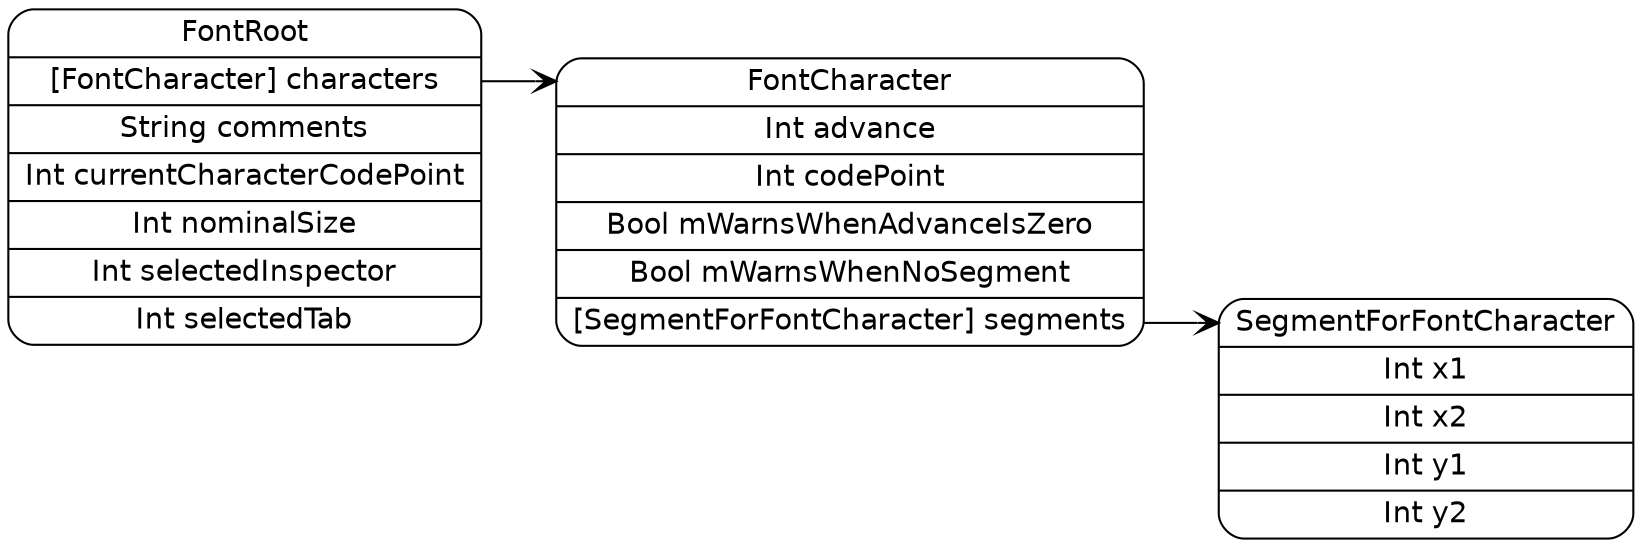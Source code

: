 digraph G {
  rankdir=LR ;
  node [shape=record fontname=helvetica style=rounded] ;
  FontRoot[label="<FontRoot>FontRoot|<characters>[FontCharacter] characters|String comments|Int currentCharacterCodePoint|Int nominalSize|Int selectedInspector|Int selectedTab"] ;
  FontCharacter[label="<FontCharacter>FontCharacter|Int advance|Int codePoint|Bool mWarnsWhenAdvanceIsZero|Bool mWarnsWhenNoSegment|<segments>[SegmentForFontCharacter] segments"] ;
  SegmentForFontCharacter[label="<SegmentForFontCharacter>SegmentForFontCharacter|Int x1|Int x2|Int y1|Int y2"] ;
  FontRoot:characters -> FontCharacter:FontCharacter [dir=both arrowtail=none arrowhead=vee] ;
  FontCharacter:segments -> SegmentForFontCharacter:SegmentForFontCharacter [dir=both arrowtail=none arrowhead=vee] ;
}
